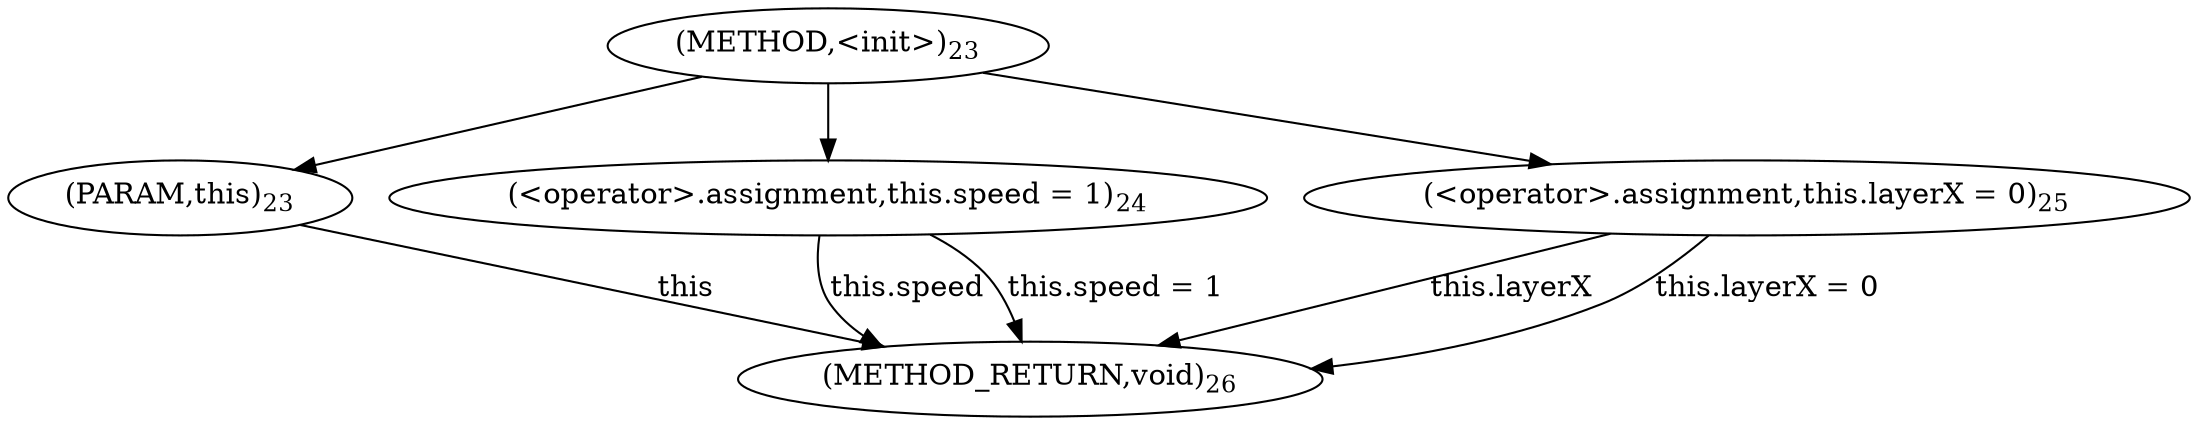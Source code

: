digraph "&lt;init&gt;" {  
"31" [label = <(METHOD,&lt;init&gt;)<SUB>23</SUB>> ]
"43" [label = <(METHOD_RETURN,void)<SUB>26</SUB>> ]
"6" [label = <(PARAM,this)<SUB>23</SUB>> ]
"33" [label = <(&lt;operator&gt;.assignment,this.speed = 1)<SUB>24</SUB>> ]
"37" [label = <(&lt;operator&gt;.assignment,this.layerX = 0)<SUB>25</SUB>> ]
"33" [label = <(&lt;operator&gt;.assignment,this.speed = 1)<SUB>24</SUB>> ]
"33" [label = <(&lt;operator&gt;.assignment,this.speed = 1)<SUB>24</SUB>> ]
"37" [label = <(&lt;operator&gt;.assignment,this.layerX = 0)<SUB>25</SUB>> ]
"37" [label = <(&lt;operator&gt;.assignment,this.layerX = 0)<SUB>25</SUB>> ]
  "6" -> "43"  [ label = "this"] 
  "33" -> "43"  [ label = "this.speed"] 
  "33" -> "43"  [ label = "this.speed = 1"] 
  "37" -> "43"  [ label = "this.layerX"] 
  "37" -> "43"  [ label = "this.layerX = 0"] 
  "31" -> "6" 
  "31" -> "33" 
  "31" -> "37" 
}
